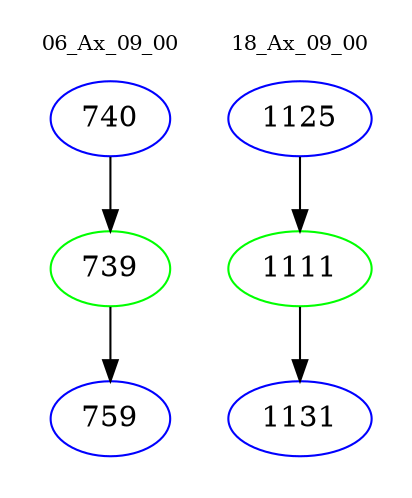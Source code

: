digraph{
subgraph cluster_0 {
color = white
label = "06_Ax_09_00";
fontsize=10;
T0_740 [label="740", color="blue"]
T0_740 -> T0_739 [color="black"]
T0_739 [label="739", color="green"]
T0_739 -> T0_759 [color="black"]
T0_759 [label="759", color="blue"]
}
subgraph cluster_1 {
color = white
label = "18_Ax_09_00";
fontsize=10;
T1_1125 [label="1125", color="blue"]
T1_1125 -> T1_1111 [color="black"]
T1_1111 [label="1111", color="green"]
T1_1111 -> T1_1131 [color="black"]
T1_1131 [label="1131", color="blue"]
}
}
